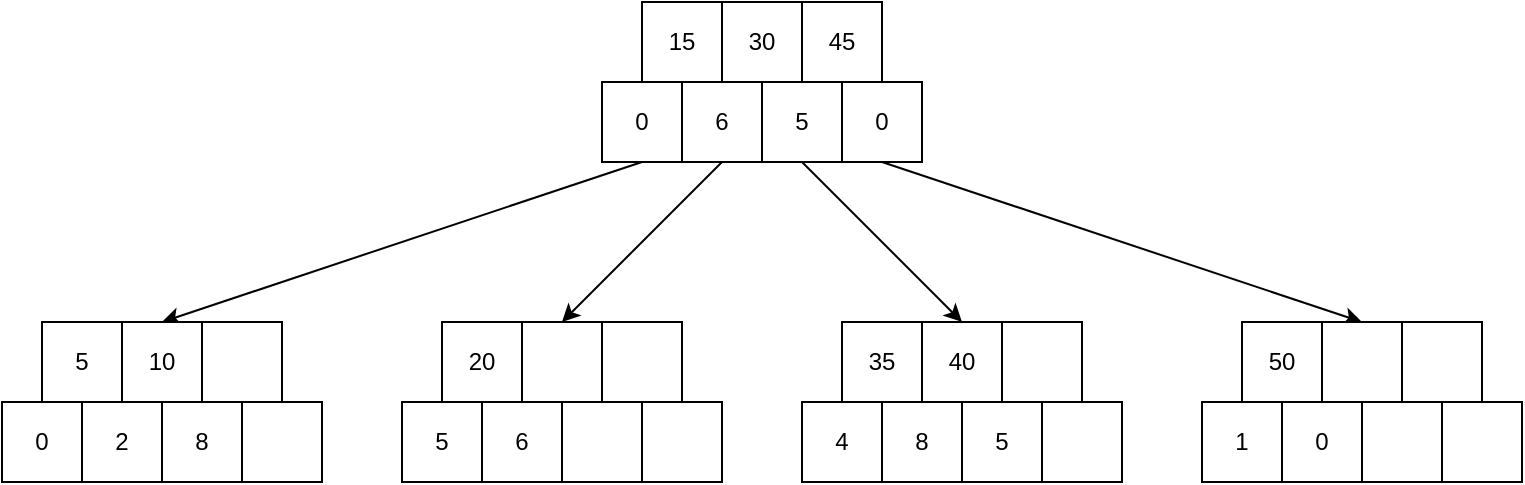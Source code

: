 <mxfile version="17.4.2" type="device"><diagram id="sNld3rZ4JpTNLqk1yw6c" name="Page-1"><mxGraphModel dx="1615" dy="1584" grid="1" gridSize="10" guides="1" tooltips="1" connect="1" arrows="1" fold="1" page="1" pageScale="1" pageWidth="1169" pageHeight="827" math="0" shadow="0"><root><mxCell id="0"/><mxCell id="1" parent="0"/><mxCell id="cfl6EVjrrko_-16JiTfz-15" value="15" style="rounded=0;whiteSpace=wrap;html=1;" parent="1" vertex="1"><mxGeometry x="360" y="240" width="40" height="40" as="geometry"/></mxCell><mxCell id="cfl6EVjrrko_-16JiTfz-16" value="30" style="rounded=0;whiteSpace=wrap;html=1;" parent="1" vertex="1"><mxGeometry x="400" y="240" width="40" height="40" as="geometry"/></mxCell><mxCell id="cfl6EVjrrko_-16JiTfz-17" value="45" style="rounded=0;whiteSpace=wrap;html=1;" parent="1" vertex="1"><mxGeometry x="440" y="240" width="40" height="40" as="geometry"/></mxCell><mxCell id="IzgtE8SRuVws4kOcKwKn-31" style="rounded=0;orthogonalLoop=1;jettySize=auto;html=1;entryX=0.5;entryY=0;entryDx=0;entryDy=0;exitX=0.5;exitY=1;exitDx=0;exitDy=0;" edge="1" parent="1" source="cfl6EVjrrko_-16JiTfz-19" target="IzgtE8SRuVws4kOcKwKn-4"><mxGeometry relative="1" as="geometry"/></mxCell><mxCell id="cfl6EVjrrko_-16JiTfz-19" value="0" style="rounded=0;whiteSpace=wrap;html=1;" parent="1" vertex="1"><mxGeometry x="340" y="280" width="40" height="40" as="geometry"/></mxCell><mxCell id="IzgtE8SRuVws4kOcKwKn-32" style="edgeStyle=none;rounded=0;orthogonalLoop=1;jettySize=auto;html=1;entryX=0.5;entryY=0;entryDx=0;entryDy=0;exitX=0.5;exitY=1;exitDx=0;exitDy=0;" edge="1" parent="1" source="cfl6EVjrrko_-16JiTfz-21" target="IzgtE8SRuVws4kOcKwKn-11"><mxGeometry relative="1" as="geometry"/></mxCell><mxCell id="cfl6EVjrrko_-16JiTfz-21" value="6" style="rounded=0;whiteSpace=wrap;html=1;" parent="1" vertex="1"><mxGeometry x="380" y="280" width="40" height="40" as="geometry"/></mxCell><mxCell id="IzgtE8SRuVws4kOcKwKn-33" style="edgeStyle=none;rounded=0;orthogonalLoop=1;jettySize=auto;html=1;entryX=0.5;entryY=0;entryDx=0;entryDy=0;exitX=0.5;exitY=1;exitDx=0;exitDy=0;" edge="1" parent="1" source="cfl6EVjrrko_-16JiTfz-23" target="IzgtE8SRuVws4kOcKwKn-18"><mxGeometry relative="1" as="geometry"/></mxCell><mxCell id="cfl6EVjrrko_-16JiTfz-23" value="5" style="rounded=0;whiteSpace=wrap;html=1;" parent="1" vertex="1"><mxGeometry x="420" y="280" width="40" height="40" as="geometry"/></mxCell><mxCell id="IzgtE8SRuVws4kOcKwKn-34" style="edgeStyle=none;rounded=0;orthogonalLoop=1;jettySize=auto;html=1;entryX=0.5;entryY=0;entryDx=0;entryDy=0;exitX=0.5;exitY=1;exitDx=0;exitDy=0;" edge="1" parent="1" source="cfl6EVjrrko_-16JiTfz-25" target="IzgtE8SRuVws4kOcKwKn-25"><mxGeometry relative="1" as="geometry"/></mxCell><mxCell id="cfl6EVjrrko_-16JiTfz-25" value="0" style="rounded=0;whiteSpace=wrap;html=1;" parent="1" vertex="1"><mxGeometry x="460" y="280" width="40" height="40" as="geometry"/></mxCell><mxCell id="IzgtE8SRuVws4kOcKwKn-3" value="5" style="rounded=0;whiteSpace=wrap;html=1;" vertex="1" parent="1"><mxGeometry x="60" y="400" width="40" height="40" as="geometry"/></mxCell><mxCell id="IzgtE8SRuVws4kOcKwKn-4" value="10" style="rounded=0;whiteSpace=wrap;html=1;" vertex="1" parent="1"><mxGeometry x="100" y="400" width="40" height="40" as="geometry"/></mxCell><mxCell id="IzgtE8SRuVws4kOcKwKn-5" value="" style="rounded=0;whiteSpace=wrap;html=1;" vertex="1" parent="1"><mxGeometry x="140" y="400" width="40" height="40" as="geometry"/></mxCell><mxCell id="IzgtE8SRuVws4kOcKwKn-6" value="0" style="rounded=0;whiteSpace=wrap;html=1;" vertex="1" parent="1"><mxGeometry x="40" y="440" width="40" height="40" as="geometry"/></mxCell><mxCell id="IzgtE8SRuVws4kOcKwKn-7" value="2" style="rounded=0;whiteSpace=wrap;html=1;" vertex="1" parent="1"><mxGeometry x="80" y="440" width="40" height="40" as="geometry"/></mxCell><mxCell id="IzgtE8SRuVws4kOcKwKn-8" value="8" style="rounded=0;whiteSpace=wrap;html=1;" vertex="1" parent="1"><mxGeometry x="120" y="440" width="40" height="40" as="geometry"/></mxCell><mxCell id="IzgtE8SRuVws4kOcKwKn-9" value="" style="rounded=0;whiteSpace=wrap;html=1;" vertex="1" parent="1"><mxGeometry x="160" y="440" width="40" height="40" as="geometry"/></mxCell><mxCell id="IzgtE8SRuVws4kOcKwKn-10" value="20" style="rounded=0;whiteSpace=wrap;html=1;" vertex="1" parent="1"><mxGeometry x="260" y="400" width="40" height="40" as="geometry"/></mxCell><mxCell id="IzgtE8SRuVws4kOcKwKn-11" value="" style="rounded=0;whiteSpace=wrap;html=1;" vertex="1" parent="1"><mxGeometry x="300" y="400" width="40" height="40" as="geometry"/></mxCell><mxCell id="IzgtE8SRuVws4kOcKwKn-12" value="" style="rounded=0;whiteSpace=wrap;html=1;" vertex="1" parent="1"><mxGeometry x="340" y="400" width="40" height="40" as="geometry"/></mxCell><mxCell id="IzgtE8SRuVws4kOcKwKn-13" value="5" style="rounded=0;whiteSpace=wrap;html=1;" vertex="1" parent="1"><mxGeometry x="240" y="440" width="40" height="40" as="geometry"/></mxCell><mxCell id="IzgtE8SRuVws4kOcKwKn-14" value="6" style="rounded=0;whiteSpace=wrap;html=1;" vertex="1" parent="1"><mxGeometry x="280" y="440" width="40" height="40" as="geometry"/></mxCell><mxCell id="IzgtE8SRuVws4kOcKwKn-15" value="" style="rounded=0;whiteSpace=wrap;html=1;" vertex="1" parent="1"><mxGeometry x="320" y="440" width="40" height="40" as="geometry"/></mxCell><mxCell id="IzgtE8SRuVws4kOcKwKn-16" value="" style="rounded=0;whiteSpace=wrap;html=1;" vertex="1" parent="1"><mxGeometry x="360" y="440" width="40" height="40" as="geometry"/></mxCell><mxCell id="IzgtE8SRuVws4kOcKwKn-17" value="35" style="rounded=0;whiteSpace=wrap;html=1;" vertex="1" parent="1"><mxGeometry x="460" y="400" width="40" height="40" as="geometry"/></mxCell><mxCell id="IzgtE8SRuVws4kOcKwKn-18" value="40" style="rounded=0;whiteSpace=wrap;html=1;" vertex="1" parent="1"><mxGeometry x="500" y="400" width="40" height="40" as="geometry"/></mxCell><mxCell id="IzgtE8SRuVws4kOcKwKn-19" value="" style="rounded=0;whiteSpace=wrap;html=1;" vertex="1" parent="1"><mxGeometry x="540" y="400" width="40" height="40" as="geometry"/></mxCell><mxCell id="IzgtE8SRuVws4kOcKwKn-20" value="4" style="rounded=0;whiteSpace=wrap;html=1;" vertex="1" parent="1"><mxGeometry x="440" y="440" width="40" height="40" as="geometry"/></mxCell><mxCell id="IzgtE8SRuVws4kOcKwKn-21" value="8" style="rounded=0;whiteSpace=wrap;html=1;" vertex="1" parent="1"><mxGeometry x="480" y="440" width="40" height="40" as="geometry"/></mxCell><mxCell id="IzgtE8SRuVws4kOcKwKn-22" value="5" style="rounded=0;whiteSpace=wrap;html=1;" vertex="1" parent="1"><mxGeometry x="520" y="440" width="40" height="40" as="geometry"/></mxCell><mxCell id="IzgtE8SRuVws4kOcKwKn-23" value="" style="rounded=0;whiteSpace=wrap;html=1;" vertex="1" parent="1"><mxGeometry x="560" y="440" width="40" height="40" as="geometry"/></mxCell><mxCell id="IzgtE8SRuVws4kOcKwKn-24" value="50" style="rounded=0;whiteSpace=wrap;html=1;" vertex="1" parent="1"><mxGeometry x="660" y="400" width="40" height="40" as="geometry"/></mxCell><mxCell id="IzgtE8SRuVws4kOcKwKn-25" value="" style="rounded=0;whiteSpace=wrap;html=1;" vertex="1" parent="1"><mxGeometry x="700" y="400" width="40" height="40" as="geometry"/></mxCell><mxCell id="IzgtE8SRuVws4kOcKwKn-26" value="" style="rounded=0;whiteSpace=wrap;html=1;" vertex="1" parent="1"><mxGeometry x="740" y="400" width="40" height="40" as="geometry"/></mxCell><mxCell id="IzgtE8SRuVws4kOcKwKn-27" value="1" style="rounded=0;whiteSpace=wrap;html=1;" vertex="1" parent="1"><mxGeometry x="640" y="440" width="40" height="40" as="geometry"/></mxCell><mxCell id="IzgtE8SRuVws4kOcKwKn-28" value="0" style="rounded=0;whiteSpace=wrap;html=1;" vertex="1" parent="1"><mxGeometry x="680" y="440" width="40" height="40" as="geometry"/></mxCell><mxCell id="IzgtE8SRuVws4kOcKwKn-29" value="" style="rounded=0;whiteSpace=wrap;html=1;" vertex="1" parent="1"><mxGeometry x="720" y="440" width="40" height="40" as="geometry"/></mxCell><mxCell id="IzgtE8SRuVws4kOcKwKn-30" value="" style="rounded=0;whiteSpace=wrap;html=1;" vertex="1" parent="1"><mxGeometry x="760" y="440" width="40" height="40" as="geometry"/></mxCell></root></mxGraphModel></diagram></mxfile>